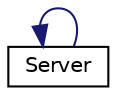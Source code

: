 digraph "Graphical Class Hierarchy"
{
  edge [fontname="Helvetica",fontsize="10",labelfontname="Helvetica",labelfontsize="10"];
  node [fontname="Helvetica",fontsize="10",shape=record];
  rankdir="LR";
  Node0 [label="QObject",height=0.2,width=0.4,color="grey75", fillcolor="white", style="filled"];
  Node0 -> Node0 [dir="back",color="midnightblue",fontsize="10",style="solid",fontname="Helvetica"];
  Node0 [label="Server",height=0.2,width=0.4,color="black", fillcolor="white", style="filled",URL="$classServer.html",tooltip="Servidor el cual almacena el algoritmo de Floyd-Warshall y permite conectarse al cliente mediante soc..."];
}

